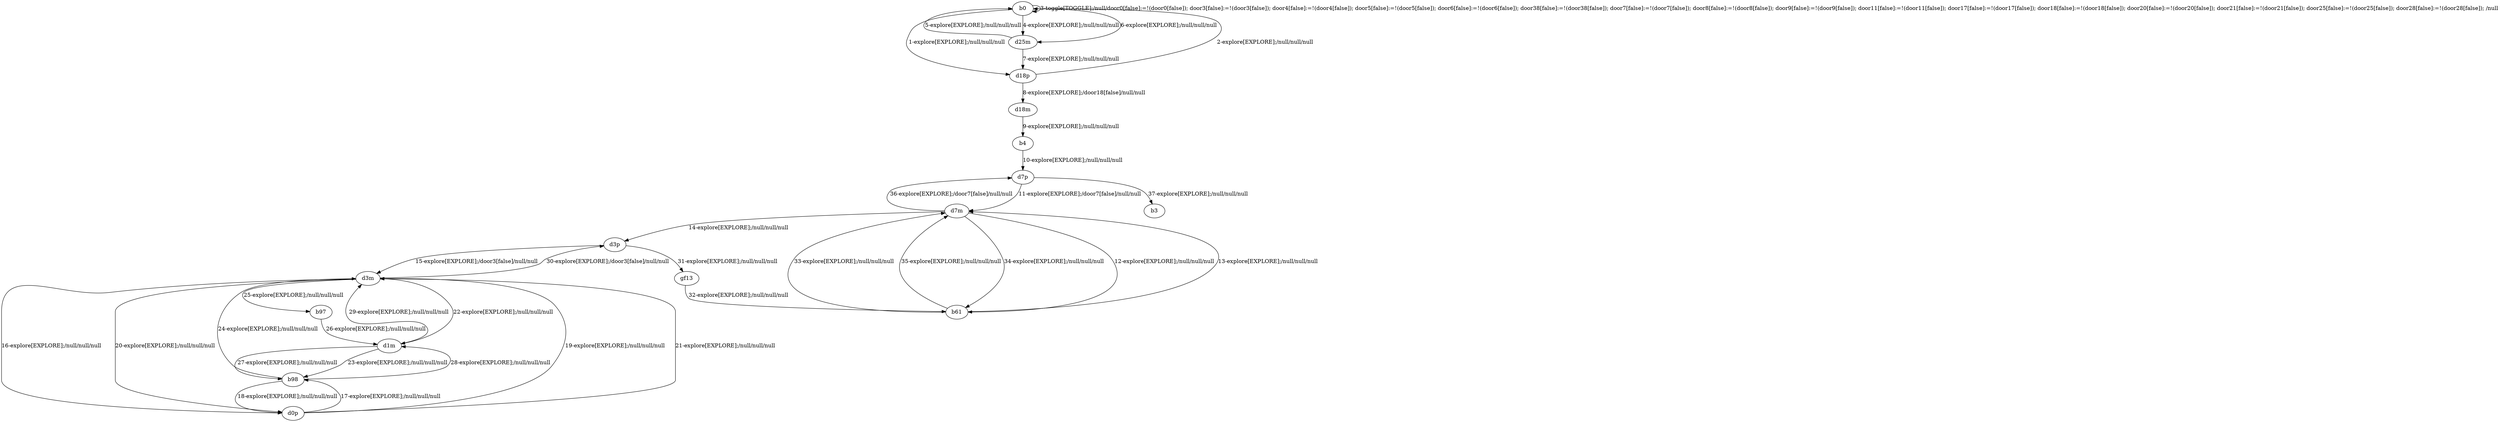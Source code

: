 # Total number of goals covered by this test: 1
# d3m --> d3p

digraph g {
"b0" -> "d18p" [label = "1-explore[EXPLORE];/null/null/null"];
"d18p" -> "b0" [label = "2-explore[EXPLORE];/null/null/null"];
"b0" -> "b0" [label = "3-toggle[TOGGLE];/null/door0[false]:=!(door0[false]); door3[false]:=!(door3[false]); door4[false]:=!(door4[false]); door5[false]:=!(door5[false]); door6[false]:=!(door6[false]); door38[false]:=!(door38[false]); door7[false]:=!(door7[false]); door8[false]:=!(door8[false]); door9[false]:=!(door9[false]); door11[false]:=!(door11[false]); door17[false]:=!(door17[false]); door18[false]:=!(door18[false]); door20[false]:=!(door20[false]); door21[false]:=!(door21[false]); door25[false]:=!(door25[false]); door28[false]:=!(door28[false]); /null"];
"b0" -> "d25m" [label = "4-explore[EXPLORE];/null/null/null"];
"d25m" -> "b0" [label = "5-explore[EXPLORE];/null/null/null"];
"b0" -> "d25m" [label = "6-explore[EXPLORE];/null/null/null"];
"d25m" -> "d18p" [label = "7-explore[EXPLORE];/null/null/null"];
"d18p" -> "d18m" [label = "8-explore[EXPLORE];/door18[false]/null/null"];
"d18m" -> "b4" [label = "9-explore[EXPLORE];/null/null/null"];
"b4" -> "d7p" [label = "10-explore[EXPLORE];/null/null/null"];
"d7p" -> "d7m" [label = "11-explore[EXPLORE];/door7[false]/null/null"];
"d7m" -> "b61" [label = "12-explore[EXPLORE];/null/null/null"];
"b61" -> "d7m" [label = "13-explore[EXPLORE];/null/null/null"];
"d7m" -> "d3p" [label = "14-explore[EXPLORE];/null/null/null"];
"d3p" -> "d3m" [label = "15-explore[EXPLORE];/door3[false]/null/null"];
"d3m" -> "d0p" [label = "16-explore[EXPLORE];/null/null/null"];
"d0p" -> "b98" [label = "17-explore[EXPLORE];/null/null/null"];
"b98" -> "d0p" [label = "18-explore[EXPLORE];/null/null/null"];
"d0p" -> "d3m" [label = "19-explore[EXPLORE];/null/null/null"];
"d3m" -> "d0p" [label = "20-explore[EXPLORE];/null/null/null"];
"d0p" -> "d3m" [label = "21-explore[EXPLORE];/null/null/null"];
"d3m" -> "d1m" [label = "22-explore[EXPLORE];/null/null/null"];
"d1m" -> "b98" [label = "23-explore[EXPLORE];/null/null/null"];
"b98" -> "d3m" [label = "24-explore[EXPLORE];/null/null/null"];
"d3m" -> "b97" [label = "25-explore[EXPLORE];/null/null/null"];
"b97" -> "d1m" [label = "26-explore[EXPLORE];/null/null/null"];
"d1m" -> "b98" [label = "27-explore[EXPLORE];/null/null/null"];
"b98" -> "d1m" [label = "28-explore[EXPLORE];/null/null/null"];
"d1m" -> "d3m" [label = "29-explore[EXPLORE];/null/null/null"];
"d3m" -> "d3p" [label = "30-explore[EXPLORE];/door3[false]/null/null"];
"d3p" -> "gf13" [label = "31-explore[EXPLORE];/null/null/null"];
"gf13" -> "b61" [label = "32-explore[EXPLORE];/null/null/null"];
"b61" -> "d7m" [label = "33-explore[EXPLORE];/null/null/null"];
"d7m" -> "b61" [label = "34-explore[EXPLORE];/null/null/null"];
"b61" -> "d7m" [label = "35-explore[EXPLORE];/null/null/null"];
"d7m" -> "d7p" [label = "36-explore[EXPLORE];/door7[false]/null/null"];
"d7p" -> "b3" [label = "37-explore[EXPLORE];/null/null/null"];
}